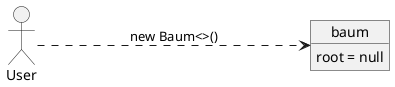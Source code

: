 @startuml
allow_mixing

left to right direction

actor User

object baum {
	root = null
}

User -..-> baum : "new Baum<>()"

@enduml

@startuml
allow_mixing
left to right direction

actor User

object baum {
	root = 4
}

User -..-> baum : ".add(4)"

object 4 {
	left = null
	right = null
}

baum --> 4 : root

@enduml

@startuml
allow_mixing
left to right direction

actor User

object baum {
	root = 4
}

User -..-> baum : ".add(2)"

object 4 {
	left = 2
	right = null
}

baum --> 4 : root

object 2 {
	left = null
	right = null
}

4 --> 2 : "kleiner 4"

@enduml

@startuml
allow_mixing
left to right direction

actor User

object baum {
	root = 4
}

User -..-> baum : ".add(3)"

object 4 {
	left = 2
	right = null
}

baum --> 4 : root

object 2 {
	left = null
	right = 3
}

4 --> 2 : "kleiner 4"

object 3

2 --> 3 : "groesser 2"


@enduml

@startuml
left to right direction
allow_mixing

actor User

object baum {
	root = 4
}

User -..-> baum: ".add(6)"

object 4 {
	left = 2
	right = null
}

baum --> 4 : root

object 2 {
	left = null
	right = 3
}

object 3

2 --> 3 : "groesser 3"

object 6

4 --> 2 : "kleiner 4"
4 --> 6 : "groesser 4"

@enduml

@startuml
left to right direction
allow_mixing

actor User

object baum {
	root = 4
}

User -..-> baum: ".add(1)"

object 4 {
	left = 2
	right = 6
}

baum --> 4 : root

object 2 {
	left = 1
	right = 3
}

object 1
object 3

2 --> 1 : "kleiner 2"
2 --> 3 : "groesser 2"

object 6

4 --> 2 : "kleiner 4"
4 --> 6 : "groesser 4"

@enduml